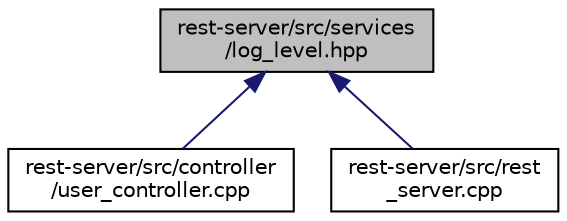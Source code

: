 digraph "rest-server/src/services/log_level.hpp"
{
 // LATEX_PDF_SIZE
  edge [fontname="Helvetica",fontsize="10",labelfontname="Helvetica",labelfontsize="10"];
  node [fontname="Helvetica",fontsize="10",shape=record];
  Node1 [label="rest-server/src/services\l/log_level.hpp",height=0.2,width=0.4,color="black", fillcolor="grey75", style="filled", fontcolor="black",tooltip="A struct for log level."];
  Node1 -> Node2 [dir="back",color="midnightblue",fontsize="10",style="solid",fontname="Helvetica"];
  Node2 [label="rest-server/src/controller\l/user_controller.cpp",height=0.2,width=0.4,color="black", fillcolor="white", style="filled",URL="$user__controller_8cpp.html",tooltip="Implementation of UserController."];
  Node1 -> Node3 [dir="back",color="midnightblue",fontsize="10",style="solid",fontname="Helvetica"];
  Node3 [label="rest-server/src/rest\l_server.cpp",height=0.2,width=0.4,color="black", fillcolor="white", style="filled",URL="$rest__server_8cpp.html",tooltip=" "];
}

